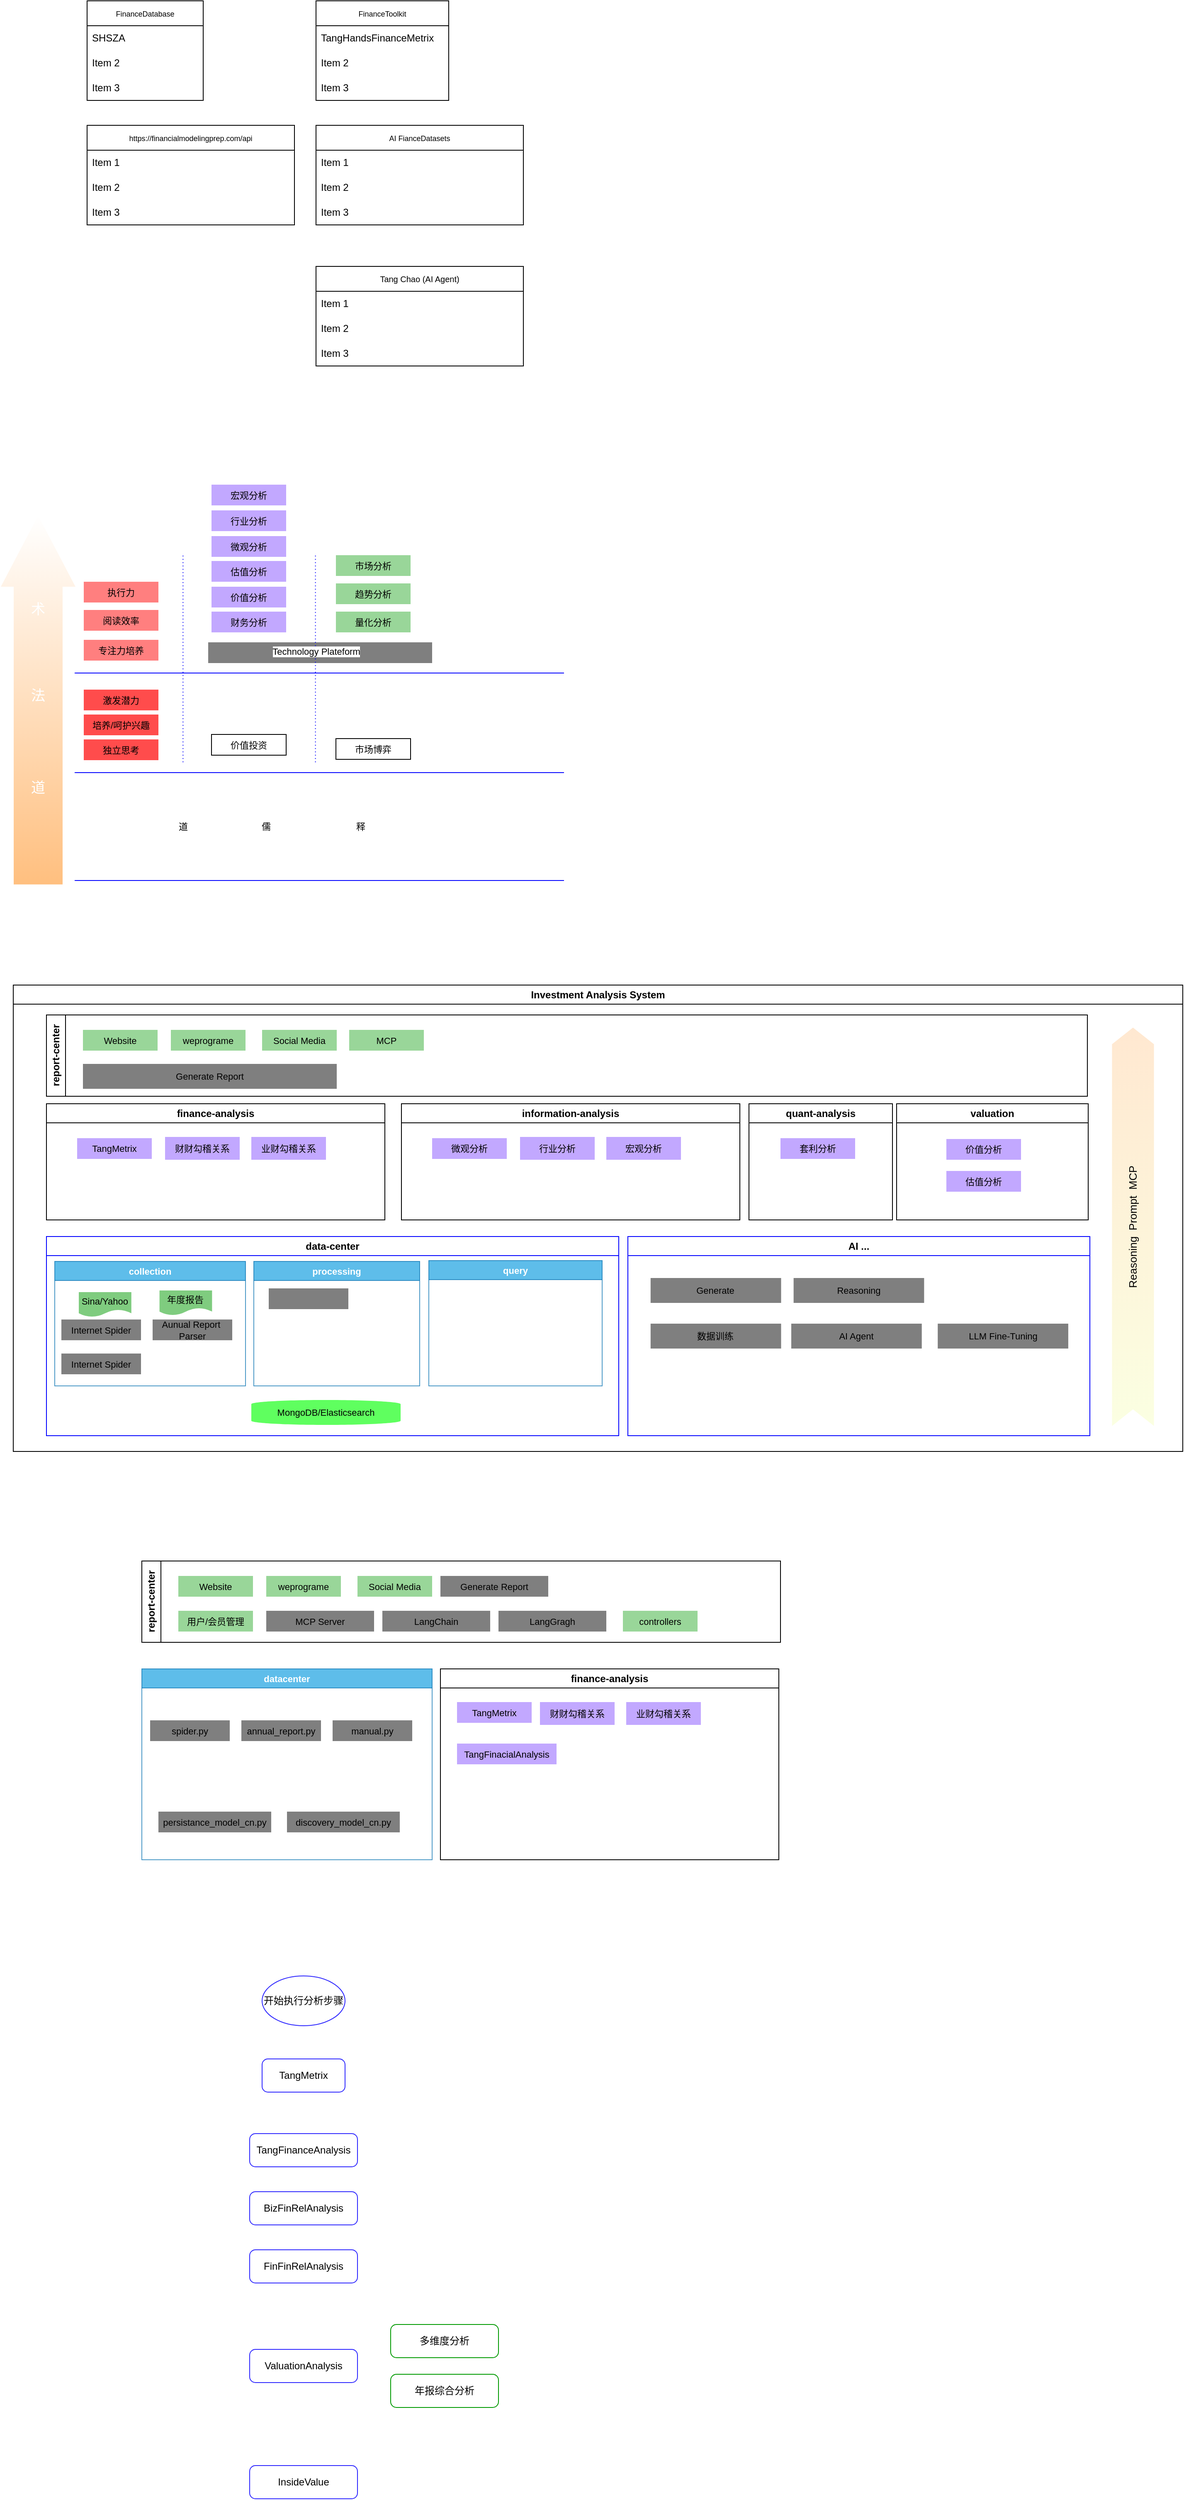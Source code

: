 <mxfile version="26.2.3">
  <diagram name="Page-1" id="p5Vlnfeph_4ecEH69Lou">
    <mxGraphModel dx="2068" dy="1209" grid="1" gridSize="10" guides="1" tooltips="1" connect="1" arrows="1" fold="1" page="1" pageScale="1" pageWidth="827" pageHeight="1169" math="0" shadow="0">
      <root>
        <mxCell id="0" />
        <mxCell id="1" parent="0" />
        <mxCell id="Bk_88yXPKeUc84P1oWuD-23" value="" style="shape=singleArrow;direction=north;whiteSpace=wrap;html=1;arrowWidth=0.655;arrowSize=0.193;gradientColor=#FF8000;gradientDirection=west;strokeColor=none;opacity=50;fontStyle=0;fontSize=11;" parent="1" vertex="1">
          <mxGeometry x="60" y="1030.25" width="90" height="444.5" as="geometry" />
        </mxCell>
        <mxCell id="jDIRBAOKGbZfVadsLhbx-2" value="&lt;span style=&quot;font-size: 9px; text-wrap-mode: nowrap;&quot;&gt;FinanceDatabase&lt;/span&gt;" style="swimlane;fontStyle=0;childLayout=stackLayout;horizontal=1;startSize=30;horizontalStack=0;resizeParent=1;resizeParentMax=0;resizeLast=0;collapsible=1;marginBottom=0;whiteSpace=wrap;html=1;" parent="1" vertex="1">
          <mxGeometry x="164" y="410" width="140" height="120" as="geometry" />
        </mxCell>
        <mxCell id="jDIRBAOKGbZfVadsLhbx-3" value="SHSZA" style="text;strokeColor=none;fillColor=none;align=left;verticalAlign=middle;spacingLeft=4;spacingRight=4;overflow=hidden;points=[[0,0.5],[1,0.5]];portConstraint=eastwest;rotatable=0;whiteSpace=wrap;html=1;" parent="jDIRBAOKGbZfVadsLhbx-2" vertex="1">
          <mxGeometry y="30" width="140" height="30" as="geometry" />
        </mxCell>
        <mxCell id="jDIRBAOKGbZfVadsLhbx-4" value="Item 2" style="text;strokeColor=none;fillColor=none;align=left;verticalAlign=middle;spacingLeft=4;spacingRight=4;overflow=hidden;points=[[0,0.5],[1,0.5]];portConstraint=eastwest;rotatable=0;whiteSpace=wrap;html=1;" parent="jDIRBAOKGbZfVadsLhbx-2" vertex="1">
          <mxGeometry y="60" width="140" height="30" as="geometry" />
        </mxCell>
        <mxCell id="jDIRBAOKGbZfVadsLhbx-5" value="Item 3" style="text;strokeColor=none;fillColor=none;align=left;verticalAlign=middle;spacingLeft=4;spacingRight=4;overflow=hidden;points=[[0,0.5],[1,0.5]];portConstraint=eastwest;rotatable=0;whiteSpace=wrap;html=1;" parent="jDIRBAOKGbZfVadsLhbx-2" vertex="1">
          <mxGeometry y="90" width="140" height="30" as="geometry" />
        </mxCell>
        <mxCell id="jDIRBAOKGbZfVadsLhbx-6" value="&lt;span style=&quot;font-size: 9px; text-wrap-mode: nowrap;&quot;&gt;FinanceToolkit&lt;/span&gt;" style="swimlane;fontStyle=0;childLayout=stackLayout;horizontal=1;startSize=30;horizontalStack=0;resizeParent=1;resizeParentMax=0;resizeLast=0;collapsible=1;marginBottom=0;whiteSpace=wrap;html=1;" parent="1" vertex="1">
          <mxGeometry x="440" y="410" width="160" height="120" as="geometry">
            <mxRectangle x="400" y="380" width="100" height="30" as="alternateBounds" />
          </mxGeometry>
        </mxCell>
        <mxCell id="jDIRBAOKGbZfVadsLhbx-7" value="TangHandsFinanceMetrix" style="text;strokeColor=none;fillColor=none;align=left;verticalAlign=middle;spacingLeft=4;spacingRight=4;overflow=hidden;points=[[0,0.5],[1,0.5]];portConstraint=eastwest;rotatable=0;whiteSpace=wrap;html=1;" parent="jDIRBAOKGbZfVadsLhbx-6" vertex="1">
          <mxGeometry y="30" width="160" height="30" as="geometry" />
        </mxCell>
        <mxCell id="jDIRBAOKGbZfVadsLhbx-8" value="Item 2" style="text;strokeColor=none;fillColor=none;align=left;verticalAlign=middle;spacingLeft=4;spacingRight=4;overflow=hidden;points=[[0,0.5],[1,0.5]];portConstraint=eastwest;rotatable=0;whiteSpace=wrap;html=1;" parent="jDIRBAOKGbZfVadsLhbx-6" vertex="1">
          <mxGeometry y="60" width="160" height="30" as="geometry" />
        </mxCell>
        <mxCell id="jDIRBAOKGbZfVadsLhbx-9" value="Item 3" style="text;strokeColor=none;fillColor=none;align=left;verticalAlign=middle;spacingLeft=4;spacingRight=4;overflow=hidden;points=[[0,0.5],[1,0.5]];portConstraint=eastwest;rotatable=0;whiteSpace=wrap;html=1;" parent="jDIRBAOKGbZfVadsLhbx-6" vertex="1">
          <mxGeometry y="90" width="160" height="30" as="geometry" />
        </mxCell>
        <mxCell id="jDIRBAOKGbZfVadsLhbx-10" value="&lt;span style=&quot;font-size: 9px;&quot;&gt;https://financialmodelingprep.com/api&lt;/span&gt;" style="swimlane;fontStyle=0;childLayout=stackLayout;horizontal=1;startSize=30;horizontalStack=0;resizeParent=1;resizeParentMax=0;resizeLast=0;collapsible=1;marginBottom=0;whiteSpace=wrap;html=1;" parent="1" vertex="1">
          <mxGeometry x="164" y="560" width="250" height="120" as="geometry" />
        </mxCell>
        <mxCell id="jDIRBAOKGbZfVadsLhbx-11" value="Item 1" style="text;strokeColor=none;fillColor=none;align=left;verticalAlign=middle;spacingLeft=4;spacingRight=4;overflow=hidden;points=[[0,0.5],[1,0.5]];portConstraint=eastwest;rotatable=0;whiteSpace=wrap;html=1;" parent="jDIRBAOKGbZfVadsLhbx-10" vertex="1">
          <mxGeometry y="30" width="250" height="30" as="geometry" />
        </mxCell>
        <mxCell id="jDIRBAOKGbZfVadsLhbx-12" value="Item 2" style="text;strokeColor=none;fillColor=none;align=left;verticalAlign=middle;spacingLeft=4;spacingRight=4;overflow=hidden;points=[[0,0.5],[1,0.5]];portConstraint=eastwest;rotatable=0;whiteSpace=wrap;html=1;" parent="jDIRBAOKGbZfVadsLhbx-10" vertex="1">
          <mxGeometry y="60" width="250" height="30" as="geometry" />
        </mxCell>
        <mxCell id="jDIRBAOKGbZfVadsLhbx-13" value="Item 3" style="text;strokeColor=none;fillColor=none;align=left;verticalAlign=middle;spacingLeft=4;spacingRight=4;overflow=hidden;points=[[0,0.5],[1,0.5]];portConstraint=eastwest;rotatable=0;whiteSpace=wrap;html=1;" parent="jDIRBAOKGbZfVadsLhbx-10" vertex="1">
          <mxGeometry y="90" width="250" height="30" as="geometry" />
        </mxCell>
        <mxCell id="1XMgweX60qowTHxkyROx-1" value="&lt;span style=&quot;font-size: 9px;&quot;&gt;AI FianceDatasets&lt;/span&gt;" style="swimlane;fontStyle=0;childLayout=stackLayout;horizontal=1;startSize=30;horizontalStack=0;resizeParent=1;resizeParentMax=0;resizeLast=0;collapsible=1;marginBottom=0;whiteSpace=wrap;html=1;" parent="1" vertex="1">
          <mxGeometry x="440" y="560" width="250" height="120" as="geometry" />
        </mxCell>
        <mxCell id="1XMgweX60qowTHxkyROx-2" value="Item 1" style="text;strokeColor=none;fillColor=none;align=left;verticalAlign=middle;spacingLeft=4;spacingRight=4;overflow=hidden;points=[[0,0.5],[1,0.5]];portConstraint=eastwest;rotatable=0;whiteSpace=wrap;html=1;" parent="1XMgweX60qowTHxkyROx-1" vertex="1">
          <mxGeometry y="30" width="250" height="30" as="geometry" />
        </mxCell>
        <mxCell id="1XMgweX60qowTHxkyROx-3" value="Item 2" style="text;strokeColor=none;fillColor=none;align=left;verticalAlign=middle;spacingLeft=4;spacingRight=4;overflow=hidden;points=[[0,0.5],[1,0.5]];portConstraint=eastwest;rotatable=0;whiteSpace=wrap;html=1;" parent="1XMgweX60qowTHxkyROx-1" vertex="1">
          <mxGeometry y="60" width="250" height="30" as="geometry" />
        </mxCell>
        <mxCell id="1XMgweX60qowTHxkyROx-4" value="Item 3" style="text;strokeColor=none;fillColor=none;align=left;verticalAlign=middle;spacingLeft=4;spacingRight=4;overflow=hidden;points=[[0,0.5],[1,0.5]];portConstraint=eastwest;rotatable=0;whiteSpace=wrap;html=1;" parent="1XMgweX60qowTHxkyROx-1" vertex="1">
          <mxGeometry y="90" width="250" height="30" as="geometry" />
        </mxCell>
        <mxCell id="1XMgweX60qowTHxkyROx-5" value="&lt;font size=&quot;1&quot;&gt;Tang Chao (AI Agent)&lt;/font&gt;" style="swimlane;fontStyle=0;childLayout=stackLayout;horizontal=1;startSize=30;horizontalStack=0;resizeParent=1;resizeParentMax=0;resizeLast=0;collapsible=1;marginBottom=0;whiteSpace=wrap;html=1;" parent="1" vertex="1">
          <mxGeometry x="440" y="730" width="250" height="120" as="geometry" />
        </mxCell>
        <mxCell id="1XMgweX60qowTHxkyROx-6" value="Item 1" style="text;strokeColor=none;fillColor=none;align=left;verticalAlign=middle;spacingLeft=4;spacingRight=4;overflow=hidden;points=[[0,0.5],[1,0.5]];portConstraint=eastwest;rotatable=0;whiteSpace=wrap;html=1;" parent="1XMgweX60qowTHxkyROx-5" vertex="1">
          <mxGeometry y="30" width="250" height="30" as="geometry" />
        </mxCell>
        <mxCell id="1XMgweX60qowTHxkyROx-7" value="Item 2" style="text;strokeColor=none;fillColor=none;align=left;verticalAlign=middle;spacingLeft=4;spacingRight=4;overflow=hidden;points=[[0,0.5],[1,0.5]];portConstraint=eastwest;rotatable=0;whiteSpace=wrap;html=1;" parent="1XMgweX60qowTHxkyROx-5" vertex="1">
          <mxGeometry y="60" width="250" height="30" as="geometry" />
        </mxCell>
        <mxCell id="1XMgweX60qowTHxkyROx-8" value="Item 3" style="text;strokeColor=none;fillColor=none;align=left;verticalAlign=middle;spacingLeft=4;spacingRight=4;overflow=hidden;points=[[0,0.5],[1,0.5]];portConstraint=eastwest;rotatable=0;whiteSpace=wrap;html=1;" parent="1XMgweX60qowTHxkyROx-5" vertex="1">
          <mxGeometry y="90" width="250" height="30" as="geometry" />
        </mxCell>
        <mxCell id="Bk_88yXPKeUc84P1oWuD-1" value="" style="endArrow=none;html=1;rounded=0;strokeColor=#0000FF;fontStyle=0;fontSize=11;" parent="1" edge="1">
          <mxGeometry width="50" height="50" relative="1" as="geometry">
            <mxPoint x="149" y="1220" as="sourcePoint" />
            <mxPoint x="739" y="1220" as="targetPoint" />
          </mxGeometry>
        </mxCell>
        <mxCell id="Bk_88yXPKeUc84P1oWuD-2" value="" style="endArrow=none;html=1;rounded=0;strokeColor=#0000FF;fontStyle=0;fontSize=11;" parent="1" edge="1">
          <mxGeometry width="50" height="50" relative="1" as="geometry">
            <mxPoint x="149" y="1340" as="sourcePoint" />
            <mxPoint x="739" y="1340" as="targetPoint" />
          </mxGeometry>
        </mxCell>
        <mxCell id="Bk_88yXPKeUc84P1oWuD-3" value="" style="endArrow=none;html=1;rounded=0;strokeColor=#0000FF;fontStyle=0;fontSize=11;" parent="1" edge="1">
          <mxGeometry width="50" height="50" relative="1" as="geometry">
            <mxPoint x="149" y="1470" as="sourcePoint" />
            <mxPoint x="739" y="1470" as="targetPoint" />
          </mxGeometry>
        </mxCell>
        <mxCell id="Bk_88yXPKeUc84P1oWuD-4" value="道" style="text;html=1;align=center;verticalAlign=middle;whiteSpace=wrap;rounded=0;fontSize=17;fontStyle=0;fontColor=#FFFFFF;" parent="1" vertex="1">
          <mxGeometry x="75" y="1343.75" width="60" height="30" as="geometry" />
        </mxCell>
        <mxCell id="Bk_88yXPKeUc84P1oWuD-5" value="法" style="text;html=1;align=center;verticalAlign=middle;whiteSpace=wrap;rounded=0;fontSize=17;fontStyle=0;fontColor=#FFFFFF;" parent="1" vertex="1">
          <mxGeometry x="75" y="1232.75" width="60" height="30" as="geometry" />
        </mxCell>
        <mxCell id="Bk_88yXPKeUc84P1oWuD-6" value="术" style="text;html=1;align=center;verticalAlign=middle;whiteSpace=wrap;rounded=0;fontSize=17;fontStyle=0;fontColor=#FFFFFF;" parent="1" vertex="1">
          <mxGeometry x="75" y="1128.75" width="60" height="30" as="geometry" />
        </mxCell>
        <mxCell id="Bk_88yXPKeUc84P1oWuD-7" value="独立思考" style="rounded=0;whiteSpace=wrap;html=1;strokeColor=none;fillColor=#FF0000;gradientColor=none;glass=0;shadow=0;opacity=70;fontStyle=0;fontSize=11;" parent="1" vertex="1">
          <mxGeometry x="160" y="1300" width="90" height="25" as="geometry" />
        </mxCell>
        <mxCell id="Bk_88yXPKeUc84P1oWuD-8" value="价值投资" style="rounded=0;whiteSpace=wrap;html=1;fontStyle=0;fontSize=11;" parent="1" vertex="1">
          <mxGeometry x="314" y="1294" width="90" height="25" as="geometry" />
        </mxCell>
        <mxCell id="Bk_88yXPKeUc84P1oWuD-9" value="市场博弈" style="rounded=0;whiteSpace=wrap;html=1;fontStyle=0;fontSize=11;" parent="1" vertex="1">
          <mxGeometry x="464" y="1299" width="90" height="25" as="geometry" />
        </mxCell>
        <mxCell id="Bk_88yXPKeUc84P1oWuD-10" value="道" style="text;html=1;align=center;verticalAlign=middle;whiteSpace=wrap;rounded=0;fontStyle=0;fontSize=11;" parent="1" vertex="1">
          <mxGeometry x="250" y="1390" width="60" height="30" as="geometry" />
        </mxCell>
        <mxCell id="Bk_88yXPKeUc84P1oWuD-11" value="培养/呵护兴趣" style="rounded=0;whiteSpace=wrap;html=1;strokeColor=none;fillColor=#FF0000;gradientColor=none;glass=0;shadow=0;opacity=70;fontStyle=0;fontSize=11;" parent="1" vertex="1">
          <mxGeometry x="160" y="1270" width="90" height="25" as="geometry" />
        </mxCell>
        <mxCell id="Bk_88yXPKeUc84P1oWuD-12" value="激发潜力" style="rounded=0;whiteSpace=wrap;html=1;strokeColor=none;fillColor=#FF0000;gradientColor=none;glass=0;shadow=0;opacity=70;fontStyle=0;fontSize=11;" parent="1" vertex="1">
          <mxGeometry x="160" y="1240" width="90" height="25" as="geometry" />
        </mxCell>
        <mxCell id="Bk_88yXPKeUc84P1oWuD-13" value="儒" style="text;html=1;align=center;verticalAlign=middle;whiteSpace=wrap;rounded=0;fontStyle=0;fontSize=11;" parent="1" vertex="1">
          <mxGeometry x="350" y="1390" width="60" height="30" as="geometry" />
        </mxCell>
        <mxCell id="Bk_88yXPKeUc84P1oWuD-14" value="释" style="text;html=1;align=center;verticalAlign=middle;whiteSpace=wrap;rounded=0;fontStyle=0;fontSize=11;" parent="1" vertex="1">
          <mxGeometry x="464" y="1390" width="60" height="30" as="geometry" />
        </mxCell>
        <mxCell id="Bk_88yXPKeUc84P1oWuD-15" value="财务分析" style="rounded=0;whiteSpace=wrap;html=1;fillColor=light-dark(#6726FF,#36210A);strokeColor=none;opacity=40;fontStyle=0;fontSize=11;" parent="1" vertex="1">
          <mxGeometry x="314" y="1146" width="90" height="25" as="geometry" />
        </mxCell>
        <mxCell id="Bk_88yXPKeUc84P1oWuD-16" value="量化分析" style="rounded=0;whiteSpace=wrap;html=1;fillColor=#009900;opacity=40;strokeColor=none;fontStyle=0;fontSize=11;" parent="1" vertex="1">
          <mxGeometry x="464" y="1146" width="90" height="25" as="geometry" />
        </mxCell>
        <mxCell id="Bk_88yXPKeUc84P1oWuD-17" value="" style="rounded=0;whiteSpace=wrap;html=1;fillColor=light-dark(#6726FF,#36210A);strokeColor=none;fillStyle=hatch;gradientColor=#1CFF1C;gradientDirection=east;shadow=0;glass=0;opacity=50;fontStyle=0;fontSize=11;" parent="1" vertex="1">
          <mxGeometry x="310" y="1183" width="270" height="25" as="geometry" />
        </mxCell>
        <mxCell id="Bk_88yXPKeUc84P1oWuD-24" value="专注力培养" style="rounded=0;whiteSpace=wrap;html=1;fillColor=#FF0000;opacity=50;strokeColor=none;fontStyle=0;fontSize=11;" parent="1" vertex="1">
          <mxGeometry x="160" y="1180" width="90" height="25" as="geometry" />
        </mxCell>
        <mxCell id="Bk_88yXPKeUc84P1oWuD-25" value="阅读效率" style="rounded=0;whiteSpace=wrap;html=1;fillColor=#FF0000;opacity=50;strokeColor=none;fontStyle=0;fontSize=11;" parent="1" vertex="1">
          <mxGeometry x="160" y="1144" width="90" height="25" as="geometry" />
        </mxCell>
        <mxCell id="Bk_88yXPKeUc84P1oWuD-26" value="执行力" style="rounded=0;whiteSpace=wrap;html=1;fillColor=#FF0000;opacity=50;strokeColor=none;fontStyle=0;fontSize=11;" parent="1" vertex="1">
          <mxGeometry x="160" y="1110" width="90" height="25" as="geometry" />
        </mxCell>
        <mxCell id="Bk_88yXPKeUc84P1oWuD-27" value="" style="endArrow=none;dashed=1;html=1;dashPattern=1 3;strokeWidth=1;rounded=0;strokeColor=#0000FF;fontStyle=0;fontSize=11;" parent="1" edge="1">
          <mxGeometry width="50" height="50" relative="1" as="geometry">
            <mxPoint x="279.66" y="1327.5" as="sourcePoint" />
            <mxPoint x="279.66" y="1077.5" as="targetPoint" />
          </mxGeometry>
        </mxCell>
        <mxCell id="Bk_88yXPKeUc84P1oWuD-28" value="" style="endArrow=none;dashed=1;html=1;dashPattern=1 3;strokeWidth=1;rounded=0;strokeColor=#0000FF;fontStyle=0;fontSize=11;" parent="1" edge="1">
          <mxGeometry width="50" height="50" relative="1" as="geometry">
            <mxPoint x="439.31" y="1327.5" as="sourcePoint" />
            <mxPoint x="439.31" y="1077.5" as="targetPoint" />
          </mxGeometry>
        </mxCell>
        <mxCell id="IyMk_cdRtKEO3zTmNwAs-25" value="Technology Plateform" style="edgeLabel;html=1;align=center;verticalAlign=middle;resizable=0;points=[];" parent="Bk_88yXPKeUc84P1oWuD-28" connectable="0" vertex="1">
          <mxGeometry x="0.072" relative="1" as="geometry">
            <mxPoint as="offset" />
          </mxGeometry>
        </mxCell>
        <mxCell id="Bk_88yXPKeUc84P1oWuD-29" value="行业分析" style="rounded=0;whiteSpace=wrap;html=1;fillColor=light-dark(#6726FF,#36210A);strokeColor=none;opacity=40;fontStyle=0;fontSize=11;" parent="1" vertex="1">
          <mxGeometry x="314" y="1024" width="90" height="25" as="geometry" />
        </mxCell>
        <mxCell id="Bk_88yXPKeUc84P1oWuD-30" value="宏观分析" style="rounded=0;whiteSpace=wrap;html=1;fillColor=light-dark(#6726FF,#36210A);strokeColor=none;opacity=40;fontStyle=0;fontSize=11;" parent="1" vertex="1">
          <mxGeometry x="314" y="993" width="90" height="25" as="geometry" />
        </mxCell>
        <mxCell id="Bk_88yXPKeUc84P1oWuD-31" value="趋势分析" style="rounded=0;whiteSpace=wrap;html=1;fillColor=#009900;opacity=40;strokeColor=none;fontStyle=0;fontSize=11;" parent="1" vertex="1">
          <mxGeometry x="464" y="1112" width="90" height="25" as="geometry" />
        </mxCell>
        <mxCell id="Bk_88yXPKeUc84P1oWuD-32" value="市场分析" style="rounded=0;whiteSpace=wrap;html=1;fillColor=#009900;opacity=40;strokeColor=none;fontStyle=0;fontSize=11;" parent="1" vertex="1">
          <mxGeometry x="464" y="1078" width="90" height="25" as="geometry" />
        </mxCell>
        <mxCell id="Bk_88yXPKeUc84P1oWuD-51" value="微观分析" style="rounded=0;whiteSpace=wrap;html=1;fillColor=light-dark(#6726FF,#36210A);strokeColor=none;opacity=40;fontStyle=0;fontSize=11;" parent="1" vertex="1">
          <mxGeometry x="314" y="1055" width="90" height="25" as="geometry" />
        </mxCell>
        <mxCell id="Bk_88yXPKeUc84P1oWuD-67" value="Investment Analysis System" style="swimlane;whiteSpace=wrap;html=1;" parent="1" vertex="1">
          <mxGeometry x="75" y="1596" width="1410" height="562" as="geometry" />
        </mxCell>
        <mxCell id="m-x8vJIEFheed7pQBSyN-6" value="" style="group" parent="Bk_88yXPKeUc84P1oWuD-67" connectable="0" vertex="1">
          <mxGeometry x="741" y="303" width="557" height="240" as="geometry" />
        </mxCell>
        <mxCell id="m-x8vJIEFheed7pQBSyN-5" value="AI ..." style="swimlane;whiteSpace=wrap;html=1;strokeColor=#0000FF;" parent="m-x8vJIEFheed7pQBSyN-6" vertex="1">
          <mxGeometry width="557" height="240" as="geometry" />
        </mxCell>
        <mxCell id="Bk_88yXPKeUc84P1oWuD-69" value="数据训练" style="rounded=0;whiteSpace=wrap;html=1;fillColor=light-dark(#6726FF,#36210A);strokeColor=none;fillStyle=hatch;gradientColor=#1CFF1C;gradientDirection=east;shadow=0;glass=0;opacity=50;fontSize=11;" parent="m-x8vJIEFheed7pQBSyN-5" vertex="1">
          <mxGeometry x="27.402" y="105" width="157.359" height="30" as="geometry" />
        </mxCell>
        <mxCell id="Bk_88yXPKeUc84P1oWuD-68" value="LLM Fine-Tuning" style="rounded=0;whiteSpace=wrap;html=1;fillColor=light-dark(#6726FF,#36210A);strokeColor=none;fillStyle=hatch;gradientColor=#1CFF1C;gradientDirection=east;shadow=0;glass=0;opacity=50;fontSize=11;" parent="m-x8vJIEFheed7pQBSyN-5" vertex="1">
          <mxGeometry x="373.598" y="105" width="157.359" height="30" as="geometry" />
        </mxCell>
        <mxCell id="Bk_88yXPKeUc84P1oWuD-70" value="AI Agent" style="rounded=0;whiteSpace=wrap;html=1;fillColor=light-dark(#6726FF,#36210A);strokeColor=none;fillStyle=hatch;gradientColor=#1CFF1C;gradientDirection=east;shadow=0;glass=0;opacity=50;fontSize=11;" parent="m-x8vJIEFheed7pQBSyN-5" vertex="1">
          <mxGeometry x="196.988" y="105" width="157.359" height="30" as="geometry" />
        </mxCell>
        <mxCell id="IyMk_cdRtKEO3zTmNwAs-26" value="Generate" style="rounded=0;whiteSpace=wrap;html=1;fillColor=light-dark(#6726FF,#36210A);strokeColor=none;fillStyle=hatch;gradientColor=#1CFF1C;gradientDirection=east;shadow=0;glass=0;opacity=50;fontSize=11;" parent="m-x8vJIEFheed7pQBSyN-5" vertex="1">
          <mxGeometry x="27.402" y="50" width="157.359" height="30" as="geometry" />
        </mxCell>
        <mxCell id="IyMk_cdRtKEO3zTmNwAs-27" value="Reasoning" style="rounded=0;whiteSpace=wrap;html=1;fillColor=light-dark(#6726FF,#36210A);strokeColor=none;fillStyle=hatch;gradientColor=#1CFF1C;gradientDirection=east;shadow=0;glass=0;opacity=50;fontSize=11;" parent="m-x8vJIEFheed7pQBSyN-5" vertex="1">
          <mxGeometry x="199.814" y="50" width="157.359" height="30" as="geometry" />
        </mxCell>
        <mxCell id="IyMk_cdRtKEO3zTmNwAs-17" value="data-center" style="swimlane;whiteSpace=wrap;html=1;strokeColor=#0000FF;" parent="Bk_88yXPKeUc84P1oWuD-67" vertex="1">
          <mxGeometry x="40" y="303" width="690" height="240" as="geometry" />
        </mxCell>
        <mxCell id="m-x8vJIEFheed7pQBSyN-3" value="MongoDB/Elasticsearch" style="strokeWidth=2;html=1;shape=mxgraph.flowchart.database;whiteSpace=wrap;fontSize=11;strokeColor=none;fillColor=#1CFF1C;opacity=70;" parent="IyMk_cdRtKEO3zTmNwAs-17" vertex="1">
          <mxGeometry x="247" y="197" width="180" height="30" as="geometry" />
        </mxCell>
        <mxCell id="IyMk_cdRtKEO3zTmNwAs-21" value="collection" style="swimlane;whiteSpace=wrap;html=1;fontSize=11;fillColor=#1ba1e2;fontColor=#ffffff;strokeColor=#006EAF;opacity=70;" parent="IyMk_cdRtKEO3zTmNwAs-17" vertex="1">
          <mxGeometry x="10" y="30" width="230" height="150" as="geometry" />
        </mxCell>
        <mxCell id="Bk_88yXPKeUc84P1oWuD-71" value="Internet Spider" style="rounded=0;whiteSpace=wrap;html=1;fillColor=light-dark(#1CFF1C,#36210A);strokeColor=none;fillStyle=hatch;gradientColor=#1CFF1C;gradientDirection=east;shadow=0;glass=0;opacity=50;fontSize=11;" parent="IyMk_cdRtKEO3zTmNwAs-21" vertex="1">
          <mxGeometry x="8" y="70" width="96" height="25" as="geometry" />
        </mxCell>
        <mxCell id="m-x8vJIEFheed7pQBSyN-4" value="Aunual Report&amp;nbsp; Parser" style="rounded=0;whiteSpace=wrap;html=1;fillColor=light-dark(#1CFF1C,#36210A);strokeColor=none;fillStyle=hatch;gradientColor=#1CFF1C;gradientDirection=east;shadow=0;glass=0;opacity=50;fontSize=11;" parent="IyMk_cdRtKEO3zTmNwAs-21" vertex="1">
          <mxGeometry x="118" y="70" width="96" height="25" as="geometry" />
        </mxCell>
        <mxCell id="IyMk_cdRtKEO3zTmNwAs-46" value="年度报告" style="shape=document;whiteSpace=wrap;html=1;boundedLbl=1;fillColor=#009900;opacity=50;strokeColor=none;fontSize=11;" parent="IyMk_cdRtKEO3zTmNwAs-21" vertex="1">
          <mxGeometry x="126.31" y="35" width="63.37" height="30" as="geometry" />
        </mxCell>
        <mxCell id="IyMk_cdRtKEO3zTmNwAs-47" value="Sina/Yahoo" style="shape=document;whiteSpace=wrap;html=1;boundedLbl=1;fillColor=#009900;opacity=50;strokeColor=none;fontSize=11;" parent="IyMk_cdRtKEO3zTmNwAs-21" vertex="1">
          <mxGeometry x="29" y="37" width="63.37" height="30" as="geometry" />
        </mxCell>
        <mxCell id="lODI_LCQCqKuqJK-55px-3" value="Internet Spider" style="rounded=0;whiteSpace=wrap;html=1;fillColor=light-dark(#1CFF1C,#36210A);strokeColor=none;fillStyle=hatch;gradientColor=#1CFF1C;gradientDirection=east;shadow=0;glass=0;opacity=50;fontSize=11;" parent="IyMk_cdRtKEO3zTmNwAs-21" vertex="1">
          <mxGeometry x="8" y="111" width="96" height="25" as="geometry" />
        </mxCell>
        <mxCell id="IyMk_cdRtKEO3zTmNwAs-22" value="processing" style="swimlane;whiteSpace=wrap;html=1;fontSize=11;fillColor=#1ba1e2;fontColor=#ffffff;strokeColor=#006EAF;opacity=70;" parent="IyMk_cdRtKEO3zTmNwAs-17" vertex="1">
          <mxGeometry x="250" y="30" width="200" height="150" as="geometry" />
        </mxCell>
        <mxCell id="IyMk_cdRtKEO3zTmNwAs-28" value="" style="rounded=0;whiteSpace=wrap;html=1;fillColor=light-dark(#1CFF1C,#36210A);strokeColor=none;fillStyle=hatch;gradientColor=#1CFF1C;gradientDirection=east;shadow=0;glass=0;opacity=50;fontSize=11;" parent="IyMk_cdRtKEO3zTmNwAs-22" vertex="1">
          <mxGeometry x="18" y="32.5" width="96" height="25" as="geometry" />
        </mxCell>
        <mxCell id="IyMk_cdRtKEO3zTmNwAs-23" value="query" style="swimlane;whiteSpace=wrap;html=1;fontSize=11;fillColor=#1ba1e2;fontColor=#ffffff;strokeColor=#006EAF;opacity=70;" parent="IyMk_cdRtKEO3zTmNwAs-17" vertex="1">
          <mxGeometry x="461" y="29" width="209" height="151" as="geometry" />
        </mxCell>
        <mxCell id="IyMk_cdRtKEO3zTmNwAs-29" value="finance-analysis" style="swimlane;whiteSpace=wrap;html=1;" parent="Bk_88yXPKeUc84P1oWuD-67" vertex="1">
          <mxGeometry x="40" y="143" width="408" height="140" as="geometry" />
        </mxCell>
        <mxCell id="IyMk_cdRtKEO3zTmNwAs-49" value="information-analysis" style="swimlane;whiteSpace=wrap;html=1;" parent="Bk_88yXPKeUc84P1oWuD-67" vertex="1">
          <mxGeometry x="468" y="143" width="408" height="140" as="geometry" />
        </mxCell>
        <mxCell id="IyMk_cdRtKEO3zTmNwAs-59" value="Reasoning&amp;nbsp; Prompt&amp;nbsp; MCP" style="shape=step;perimeter=stepPerimeter;whiteSpace=wrap;html=1;fixedSize=1;rotation=-90;strokeColor=none;gradientColor=#FFB366;gradientDirection=east;fillColor=#F2FF9E;opacity=30;fontSize=13;" parent="Bk_88yXPKeUc84P1oWuD-67" vertex="1">
          <mxGeometry x="1110" y="266" width="480" height="50.56" as="geometry" />
        </mxCell>
        <mxCell id="IyMk_cdRtKEO3zTmNwAs-61" value="report-center" style="swimlane;horizontal=0;whiteSpace=wrap;html=1;" parent="Bk_88yXPKeUc84P1oWuD-67" vertex="1">
          <mxGeometry x="40" y="36" width="1255" height="98" as="geometry" />
        </mxCell>
        <mxCell id="IyMk_cdRtKEO3zTmNwAs-62" value="Website" style="rounded=0;whiteSpace=wrap;html=1;fillColor=#009900;opacity=40;strokeColor=none;fontStyle=0;fontSize=11;" parent="IyMk_cdRtKEO3zTmNwAs-61" vertex="1">
          <mxGeometry x="44" y="18" width="90" height="25" as="geometry" />
        </mxCell>
        <mxCell id="IyMk_cdRtKEO3zTmNwAs-63" value="weprograme" style="rounded=0;whiteSpace=wrap;html=1;fillColor=#009900;opacity=40;strokeColor=none;fontStyle=0;fontSize=11;" parent="IyMk_cdRtKEO3zTmNwAs-61" vertex="1">
          <mxGeometry x="150" y="18" width="90" height="25" as="geometry" />
        </mxCell>
        <mxCell id="IyMk_cdRtKEO3zTmNwAs-64" value="Social Media" style="rounded=0;whiteSpace=wrap;html=1;fillColor=#009900;opacity=40;strokeColor=none;fontStyle=0;fontSize=11;" parent="IyMk_cdRtKEO3zTmNwAs-61" vertex="1">
          <mxGeometry x="260" y="18" width="90" height="25" as="geometry" />
        </mxCell>
        <mxCell id="IyMk_cdRtKEO3zTmNwAs-66" value="Generate Report" style="rounded=0;whiteSpace=wrap;html=1;fillColor=light-dark(#6726FF,#36210A);strokeColor=none;fillStyle=hatch;gradientColor=#1CFF1C;gradientDirection=east;shadow=0;glass=0;opacity=50;fontSize=11;" parent="IyMk_cdRtKEO3zTmNwAs-61" vertex="1">
          <mxGeometry x="44" y="59" width="306" height="30" as="geometry" />
        </mxCell>
        <mxCell id="IFDA3BAnTECOom1gDN8Y-18" value="MCP" style="rounded=0;whiteSpace=wrap;html=1;fillColor=#009900;opacity=40;strokeColor=none;fontStyle=0;fontSize=11;" parent="IyMk_cdRtKEO3zTmNwAs-61" vertex="1">
          <mxGeometry x="365" y="18" width="90" height="25" as="geometry" />
        </mxCell>
        <mxCell id="IyMk_cdRtKEO3zTmNwAs-54" value="quant-analysis" style="swimlane;whiteSpace=wrap;html=1;" parent="Bk_88yXPKeUc84P1oWuD-67" vertex="1">
          <mxGeometry x="887" y="143" width="173" height="140" as="geometry" />
        </mxCell>
        <mxCell id="IyMk_cdRtKEO3zTmNwAs-30" value="TangMetrix" style="rounded=0;whiteSpace=wrap;html=1;fillColor=light-dark(#6726FF,#36210A);strokeColor=none;opacity=40;fontStyle=0;fontSize=11;" parent="IyMk_cdRtKEO3zTmNwAs-54" vertex="1">
          <mxGeometry x="-810" y="41.5" width="90" height="25" as="geometry" />
        </mxCell>
        <mxCell id="IyMk_cdRtKEO3zTmNwAs-41" value="财财勾稽关系" style="rounded=0;whiteSpace=wrap;html=1;fillColor=light-dark(#6726FF,#36210A);strokeColor=none;opacity=40;fontStyle=0;fontSize=11;" parent="IyMk_cdRtKEO3zTmNwAs-54" vertex="1">
          <mxGeometry x="-704" y="40" width="90" height="27.5" as="geometry" />
        </mxCell>
        <mxCell id="IyMk_cdRtKEO3zTmNwAs-45" value="业财勾稽关系" style="rounded=0;whiteSpace=wrap;html=1;fillColor=light-dark(#6726FF,#36210A);strokeColor=none;opacity=40;fontStyle=0;fontSize=11;" parent="IyMk_cdRtKEO3zTmNwAs-54" vertex="1">
          <mxGeometry x="-600" y="40" width="90" height="27.5" as="geometry" />
        </mxCell>
        <mxCell id="IyMk_cdRtKEO3zTmNwAs-50" value="微观分析" style="rounded=0;whiteSpace=wrap;html=1;fillColor=light-dark(#6726FF,#36210A);strokeColor=none;opacity=40;fontStyle=0;fontSize=11;" parent="IyMk_cdRtKEO3zTmNwAs-54" vertex="1">
          <mxGeometry x="-382" y="41.5" width="90" height="25" as="geometry" />
        </mxCell>
        <mxCell id="IyMk_cdRtKEO3zTmNwAs-51" value="行业分析" style="rounded=0;whiteSpace=wrap;html=1;fillColor=light-dark(#6726FF,#36210A);strokeColor=none;opacity=40;fontStyle=0;fontSize=11;" parent="IyMk_cdRtKEO3zTmNwAs-54" vertex="1">
          <mxGeometry x="-276" y="40" width="90" height="27.5" as="geometry" />
        </mxCell>
        <mxCell id="IyMk_cdRtKEO3zTmNwAs-52" value="宏观分析" style="rounded=0;whiteSpace=wrap;html=1;fillColor=light-dark(#6726FF,#36210A);strokeColor=none;opacity=40;fontStyle=0;fontSize=11;" parent="IyMk_cdRtKEO3zTmNwAs-54" vertex="1">
          <mxGeometry x="-172" y="40" width="90" height="27.5" as="geometry" />
        </mxCell>
        <mxCell id="IyMk_cdRtKEO3zTmNwAs-55" value="套利分析" style="rounded=0;whiteSpace=wrap;html=1;fillColor=light-dark(#6726FF,#36210A);strokeColor=none;opacity=40;fontStyle=0;fontSize=11;" parent="IyMk_cdRtKEO3zTmNwAs-54" vertex="1">
          <mxGeometry x="38" y="41.5" width="90" height="25" as="geometry" />
        </mxCell>
        <mxCell id="IyMk_cdRtKEO3zTmNwAs-85" value="valuation" style="swimlane;whiteSpace=wrap;html=1;" parent="Bk_88yXPKeUc84P1oWuD-67" vertex="1">
          <mxGeometry x="1065" y="143" width="231" height="140" as="geometry" />
        </mxCell>
        <mxCell id="IyMk_cdRtKEO3zTmNwAs-92" value="价值分析" style="rounded=0;whiteSpace=wrap;html=1;fillColor=light-dark(#6726FF,#36210A);strokeColor=none;opacity=40;fontStyle=0;fontSize=11;" parent="IyMk_cdRtKEO3zTmNwAs-85" vertex="1">
          <mxGeometry x="60" y="42.5" width="90" height="25" as="geometry" />
        </mxCell>
        <mxCell id="lODI_LCQCqKuqJK-55px-4" value="估值分析" style="rounded=0;whiteSpace=wrap;html=1;fillColor=light-dark(#6726FF,#36210A);strokeColor=none;opacity=40;fontStyle=0;fontSize=11;" parent="IyMk_cdRtKEO3zTmNwAs-85" vertex="1">
          <mxGeometry x="60" y="81" width="90" height="25" as="geometry" />
        </mxCell>
        <mxCell id="lODI_LCQCqKuqJK-55px-1" value="价值分析" style="rounded=0;whiteSpace=wrap;html=1;fillColor=light-dark(#6726FF,#36210A);strokeColor=none;opacity=40;fontStyle=0;fontSize=11;" parent="1" vertex="1">
          <mxGeometry x="314" y="1116" width="90" height="25" as="geometry" />
        </mxCell>
        <mxCell id="lODI_LCQCqKuqJK-55px-2" value="估值分析" style="rounded=0;whiteSpace=wrap;html=1;fillColor=light-dark(#6726FF,#36210A);strokeColor=none;opacity=40;fontStyle=0;fontSize=11;" parent="1" vertex="1">
          <mxGeometry x="314" y="1085" width="90" height="25" as="geometry" />
        </mxCell>
        <mxCell id="lODI_LCQCqKuqJK-55px-5" value="datacenter" style="swimlane;whiteSpace=wrap;html=1;fontSize=11;fillColor=#1ba1e2;fontColor=#ffffff;strokeColor=#006EAF;opacity=70;" parent="1" vertex="1">
          <mxGeometry x="230" y="2420" width="350" height="230" as="geometry" />
        </mxCell>
        <mxCell id="lODI_LCQCqKuqJK-55px-11" value="persistance_model_cn.py" style="rounded=0;whiteSpace=wrap;html=1;fillColor=light-dark(#1CFF1C,#36210A);strokeColor=none;fillStyle=hatch;gradientColor=#1CFF1C;gradientDirection=east;shadow=0;glass=0;opacity=50;fontSize=11;" parent="lODI_LCQCqKuqJK-55px-5" vertex="1">
          <mxGeometry x="20" y="172" width="136" height="25" as="geometry" />
        </mxCell>
        <mxCell id="lODI_LCQCqKuqJK-55px-12" value="spider.py" style="rounded=0;whiteSpace=wrap;html=1;fillColor=light-dark(#1CFF1C,#36210A);strokeColor=none;fillStyle=hatch;gradientColor=#1CFF1C;gradientDirection=east;shadow=0;glass=0;opacity=50;fontSize=11;" parent="lODI_LCQCqKuqJK-55px-5" vertex="1">
          <mxGeometry x="10" y="62" width="96" height="25" as="geometry" />
        </mxCell>
        <mxCell id="lODI_LCQCqKuqJK-55px-13" value="annual_report.py" style="rounded=0;whiteSpace=wrap;html=1;fillColor=light-dark(#1CFF1C,#36210A);strokeColor=none;fillStyle=hatch;gradientColor=#1CFF1C;gradientDirection=east;shadow=0;glass=0;opacity=50;fontSize=11;" parent="lODI_LCQCqKuqJK-55px-5" vertex="1">
          <mxGeometry x="120" y="62" width="96" height="25" as="geometry" />
        </mxCell>
        <mxCell id="lODI_LCQCqKuqJK-55px-14" value="manual.py" style="rounded=0;whiteSpace=wrap;html=1;fillColor=light-dark(#1CFF1C,#36210A);strokeColor=none;fillStyle=hatch;gradientColor=#1CFF1C;gradientDirection=east;shadow=0;glass=0;opacity=50;fontSize=11;" parent="lODI_LCQCqKuqJK-55px-5" vertex="1">
          <mxGeometry x="230" y="62" width="96" height="25" as="geometry" />
        </mxCell>
        <mxCell id="IFDA3BAnTECOom1gDN8Y-2" value="discovery_model_cn.py" style="rounded=0;whiteSpace=wrap;html=1;fillColor=light-dark(#1CFF1C,#36210A);strokeColor=none;fillStyle=hatch;gradientColor=#1CFF1C;gradientDirection=east;shadow=0;glass=0;opacity=50;fontSize=11;" parent="lODI_LCQCqKuqJK-55px-5" vertex="1">
          <mxGeometry x="175" y="172" width="136" height="25" as="geometry" />
        </mxCell>
        <mxCell id="IFDA3BAnTECOom1gDN8Y-3" value="finance-analysis" style="swimlane;whiteSpace=wrap;html=1;" parent="1" vertex="1">
          <mxGeometry x="590" y="2420" width="408" height="230" as="geometry" />
        </mxCell>
        <mxCell id="IFDA3BAnTECOom1gDN8Y-4" value="TangMetrix" style="rounded=0;whiteSpace=wrap;html=1;fillColor=light-dark(#6726FF,#36210A);strokeColor=none;opacity=40;fontStyle=0;fontSize=11;" parent="IFDA3BAnTECOom1gDN8Y-3" vertex="1">
          <mxGeometry x="20" y="40" width="90" height="25" as="geometry" />
        </mxCell>
        <mxCell id="OSXoHD0VlD-UE0RGGyIc-2" value="财财勾稽关系" style="rounded=0;whiteSpace=wrap;html=1;fillColor=light-dark(#6726FF,#36210A);strokeColor=none;opacity=40;fontStyle=0;fontSize=11;" parent="IFDA3BAnTECOom1gDN8Y-3" vertex="1">
          <mxGeometry x="120" y="40" width="90" height="27.5" as="geometry" />
        </mxCell>
        <mxCell id="OSXoHD0VlD-UE0RGGyIc-3" value="业财勾稽关系" style="rounded=0;whiteSpace=wrap;html=1;fillColor=light-dark(#6726FF,#36210A);strokeColor=none;opacity=40;fontStyle=0;fontSize=11;" parent="IFDA3BAnTECOom1gDN8Y-3" vertex="1">
          <mxGeometry x="224" y="40" width="90" height="27.5" as="geometry" />
        </mxCell>
        <mxCell id="OSXoHD0VlD-UE0RGGyIc-5" value="TangFinacialAnalysis" style="rounded=0;whiteSpace=wrap;html=1;fillColor=light-dark(#6726FF,#36210A);strokeColor=none;opacity=40;fontStyle=0;fontSize=11;" parent="IFDA3BAnTECOom1gDN8Y-3" vertex="1">
          <mxGeometry x="20" y="90" width="120" height="25" as="geometry" />
        </mxCell>
        <mxCell id="IFDA3BAnTECOom1gDN8Y-5" value="report-center" style="swimlane;horizontal=0;whiteSpace=wrap;html=1;" parent="1" vertex="1">
          <mxGeometry x="230" y="2290" width="770" height="98" as="geometry" />
        </mxCell>
        <mxCell id="IFDA3BAnTECOom1gDN8Y-6" value="Website" style="rounded=0;whiteSpace=wrap;html=1;fillColor=#009900;opacity=40;strokeColor=none;fontStyle=0;fontSize=11;" parent="IFDA3BAnTECOom1gDN8Y-5" vertex="1">
          <mxGeometry x="44" y="18" width="90" height="25" as="geometry" />
        </mxCell>
        <mxCell id="IFDA3BAnTECOom1gDN8Y-7" value="weprograme" style="rounded=0;whiteSpace=wrap;html=1;fillColor=#009900;opacity=40;strokeColor=none;fontStyle=0;fontSize=11;" parent="IFDA3BAnTECOom1gDN8Y-5" vertex="1">
          <mxGeometry x="150" y="18" width="90" height="25" as="geometry" />
        </mxCell>
        <mxCell id="IFDA3BAnTECOom1gDN8Y-8" value="Social Media" style="rounded=0;whiteSpace=wrap;html=1;fillColor=#009900;opacity=40;strokeColor=none;fontStyle=0;fontSize=11;" parent="IFDA3BAnTECOom1gDN8Y-5" vertex="1">
          <mxGeometry x="260" y="18" width="90" height="25" as="geometry" />
        </mxCell>
        <mxCell id="IFDA3BAnTECOom1gDN8Y-9" value="Generate Report" style="rounded=0;whiteSpace=wrap;html=1;fillColor=light-dark(#6726FF,#36210A);strokeColor=none;fillStyle=hatch;gradientColor=#1CFF1C;gradientDirection=east;shadow=0;glass=0;opacity=50;fontSize=11;" parent="IFDA3BAnTECOom1gDN8Y-5" vertex="1">
          <mxGeometry x="360" y="18" width="130" height="25" as="geometry" />
        </mxCell>
        <mxCell id="IFDA3BAnTECOom1gDN8Y-17" value="用户/会员管理" style="rounded=0;whiteSpace=wrap;html=1;fillColor=#009900;opacity=40;strokeColor=none;fontStyle=0;fontSize=11;" parent="IFDA3BAnTECOom1gDN8Y-5" vertex="1">
          <mxGeometry x="44" y="60" width="90" height="25" as="geometry" />
        </mxCell>
        <mxCell id="IFDA3BAnTECOom1gDN8Y-16" value="MCP Server" style="rounded=0;whiteSpace=wrap;html=1;fillColor=light-dark(#6726FF,#36210A);strokeColor=none;fillStyle=hatch;gradientColor=#1CFF1C;gradientDirection=east;shadow=0;glass=0;opacity=50;fontSize=11;" parent="IFDA3BAnTECOom1gDN8Y-5" vertex="1">
          <mxGeometry x="150" y="60" width="130" height="25" as="geometry" />
        </mxCell>
        <mxCell id="OSXoHD0VlD-UE0RGGyIc-1" value="LangChain" style="rounded=0;whiteSpace=wrap;html=1;fillColor=light-dark(#6726FF,#36210A);strokeColor=none;fillStyle=hatch;gradientColor=#1CFF1C;gradientDirection=east;shadow=0;glass=0;opacity=50;fontSize=11;" parent="IFDA3BAnTECOom1gDN8Y-5" vertex="1">
          <mxGeometry x="290" y="60" width="130" height="25" as="geometry" />
        </mxCell>
        <mxCell id="OSXoHD0VlD-UE0RGGyIc-4" value="LangGragh" style="rounded=0;whiteSpace=wrap;html=1;fillColor=light-dark(#6726FF,#36210A);strokeColor=none;fillStyle=hatch;gradientColor=#1CFF1C;gradientDirection=east;shadow=0;glass=0;opacity=50;fontSize=11;" parent="IFDA3BAnTECOom1gDN8Y-5" vertex="1">
          <mxGeometry x="430" y="60" width="130" height="25" as="geometry" />
        </mxCell>
        <mxCell id="t9VFp6xRB5woo5mBK6OZ-1" value="controllers" style="rounded=0;whiteSpace=wrap;html=1;fillColor=#009900;opacity=40;strokeColor=none;fontStyle=0;fontSize=11;" vertex="1" parent="IFDA3BAnTECOom1gDN8Y-5">
          <mxGeometry x="580" y="60" width="90" height="25" as="geometry" />
        </mxCell>
        <mxCell id="OSXoHD0VlD-UE0RGGyIc-6" value="开始执行分析步骤" style="strokeWidth=1;html=1;shape=mxgraph.flowchart.start_1;whiteSpace=wrap;strokeColor=#2D26FF;" parent="1" vertex="1">
          <mxGeometry x="375" y="2790" width="100" height="60" as="geometry" />
        </mxCell>
        <mxCell id="7sUnNw2bhmkUnjn2_EON-1" value="TangMetrix" style="rounded=1;whiteSpace=wrap;html=1;absoluteArcSize=1;arcSize=14;strokeWidth=1;strokeColor=#2D26FF;" parent="1" vertex="1">
          <mxGeometry x="375" y="2890" width="100" height="40" as="geometry" />
        </mxCell>
        <mxCell id="7sUnNw2bhmkUnjn2_EON-2" value="TangFinanceAnalysis" style="rounded=1;whiteSpace=wrap;html=1;absoluteArcSize=1;arcSize=14;strokeWidth=1;strokeColor=#2D26FF;" parent="1" vertex="1">
          <mxGeometry x="360" y="2980" width="130" height="40" as="geometry" />
        </mxCell>
        <mxCell id="7sUnNw2bhmkUnjn2_EON-3" value="BizFinRelAnalysis" style="rounded=1;whiteSpace=wrap;html=1;absoluteArcSize=1;arcSize=14;strokeWidth=1;strokeColor=#2D26FF;" parent="1" vertex="1">
          <mxGeometry x="360" y="3050" width="130" height="40" as="geometry" />
        </mxCell>
        <mxCell id="7sUnNw2bhmkUnjn2_EON-4" value="FinFinRelAnalysis" style="rounded=1;whiteSpace=wrap;html=1;absoluteArcSize=1;arcSize=14;strokeWidth=1;strokeColor=#2D26FF;" parent="1" vertex="1">
          <mxGeometry x="360" y="3120" width="130" height="40" as="geometry" />
        </mxCell>
        <mxCell id="7sUnNw2bhmkUnjn2_EON-5" value="ValuationAnalysis" style="rounded=1;whiteSpace=wrap;html=1;absoluteArcSize=1;arcSize=14;strokeWidth=1;strokeColor=#2D26FF;" parent="1" vertex="1">
          <mxGeometry x="360" y="3240" width="130" height="40" as="geometry" />
        </mxCell>
        <mxCell id="7sUnNw2bhmkUnjn2_EON-6" value="InsideValue" style="rounded=1;whiteSpace=wrap;html=1;absoluteArcSize=1;arcSize=14;strokeWidth=1;strokeColor=#2D26FF;" parent="1" vertex="1">
          <mxGeometry x="360" y="3380" width="130" height="40" as="geometry" />
        </mxCell>
        <mxCell id="7sUnNw2bhmkUnjn2_EON-7" value="多维度分析" style="rounded=1;whiteSpace=wrap;html=1;absoluteArcSize=1;arcSize=14;strokeWidth=1;strokeColor=#009900;" parent="1" vertex="1">
          <mxGeometry x="530" y="3210" width="130" height="40" as="geometry" />
        </mxCell>
        <mxCell id="7sUnNw2bhmkUnjn2_EON-8" value="年报综合分析" style="rounded=1;whiteSpace=wrap;html=1;absoluteArcSize=1;arcSize=14;strokeWidth=1;strokeColor=#009900;" parent="1" vertex="1">
          <mxGeometry x="530" y="3270" width="130" height="40" as="geometry" />
        </mxCell>
      </root>
    </mxGraphModel>
  </diagram>
</mxfile>
